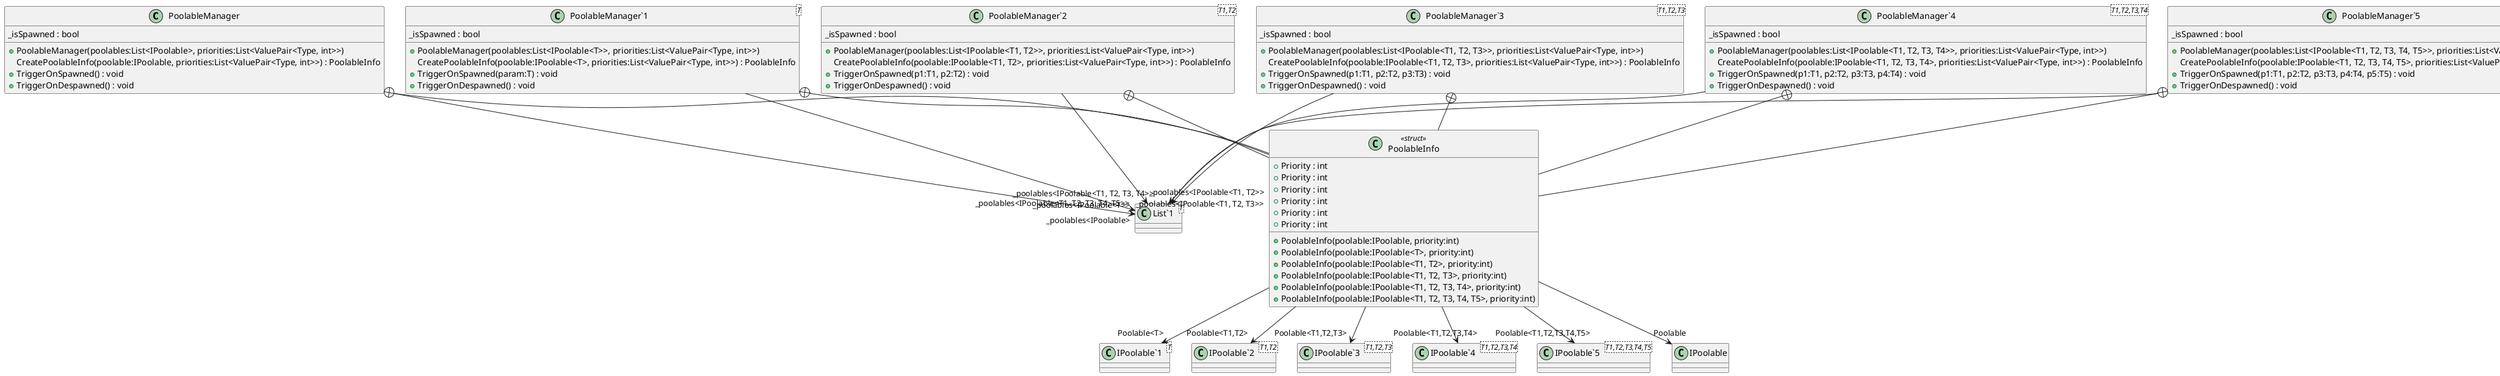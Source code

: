 @startuml
class PoolableManager {
    _isSpawned : bool
    + PoolableManager(poolables:List<IPoolable>, priorities:List<ValuePair<Type, int>>)
    CreatePoolableInfo(poolable:IPoolable, priorities:List<ValuePair<Type, int>>) : PoolableInfo
    + TriggerOnSpawned() : void
    + TriggerOnDespawned() : void
}
class "PoolableManager`1"<T> {
    _isSpawned : bool
    + PoolableManager(poolables:List<IPoolable<T>>, priorities:List<ValuePair<Type, int>>)
    CreatePoolableInfo(poolable:IPoolable<T>, priorities:List<ValuePair<Type, int>>) : PoolableInfo
    + TriggerOnSpawned(param:T) : void
    + TriggerOnDespawned() : void
}
class "PoolableManager`2"<T1,T2> {
    _isSpawned : bool
    + PoolableManager(poolables:List<IPoolable<T1, T2>>, priorities:List<ValuePair<Type, int>>)
    CreatePoolableInfo(poolable:IPoolable<T1, T2>, priorities:List<ValuePair<Type, int>>) : PoolableInfo
    + TriggerOnSpawned(p1:T1, p2:T2) : void
    + TriggerOnDespawned() : void
}
class "PoolableManager`3"<T1,T2,T3> {
    _isSpawned : bool
    + PoolableManager(poolables:List<IPoolable<T1, T2, T3>>, priorities:List<ValuePair<Type, int>>)
    CreatePoolableInfo(poolable:IPoolable<T1, T2, T3>, priorities:List<ValuePair<Type, int>>) : PoolableInfo
    + TriggerOnSpawned(p1:T1, p2:T2, p3:T3) : void
    + TriggerOnDespawned() : void
}
class "PoolableManager`4"<T1,T2,T3,T4> {
    _isSpawned : bool
    + PoolableManager(poolables:List<IPoolable<T1, T2, T3, T4>>, priorities:List<ValuePair<Type, int>>)
    CreatePoolableInfo(poolable:IPoolable<T1, T2, T3, T4>, priorities:List<ValuePair<Type, int>>) : PoolableInfo
    + TriggerOnSpawned(p1:T1, p2:T2, p3:T3, p4:T4) : void
    + TriggerOnDespawned() : void
}
class "PoolableManager`5"<T1,T2,T3,T4,T5> {
    _isSpawned : bool
    + PoolableManager(poolables:List<IPoolable<T1, T2, T3, T4, T5>>, priorities:List<ValuePair<Type, int>>)
    CreatePoolableInfo(poolable:IPoolable<T1, T2, T3, T4, T5>, priorities:List<ValuePair<Type, int>>) : PoolableInfo
    + TriggerOnSpawned(p1:T1, p2:T2, p3:T3, p4:T4, p5:T5) : void
    + TriggerOnDespawned() : void
}
class "List`1"<T> {
}
class PoolableInfo <<struct>> {
    + Priority : int
    + PoolableInfo(poolable:IPoolable, priority:int)
}
class PoolableInfo <<struct>> {
    + Priority : int
    + PoolableInfo(poolable:IPoolable<T>, priority:int)
}
class PoolableInfo <<struct>> {
    + Priority : int
    + PoolableInfo(poolable:IPoolable<T1, T2>, priority:int)
}
class PoolableInfo <<struct>> {
    + Priority : int
    + PoolableInfo(poolable:IPoolable<T1, T2, T3>, priority:int)
}
class PoolableInfo <<struct>> {
    + Priority : int
    + PoolableInfo(poolable:IPoolable<T1, T2, T3, T4>, priority:int)
}
class PoolableInfo <<struct>> {
    + Priority : int
    + PoolableInfo(poolable:IPoolable<T1, T2, T3, T4, T5>, priority:int)
}
class "IPoolable`1"<T> {
}
class "IPoolable`2"<T1,T2> {
}
class "IPoolable`3"<T1,T2,T3> {
}
class "IPoolable`4"<T1,T2,T3,T4> {
}
class "IPoolable`5"<T1,T2,T3,T4,T5> {
}
PoolableManager --> "_poolables<IPoolable>" "List`1"
"PoolableManager`1" --> "_poolables<IPoolable<T>>" "List`1"
"PoolableManager`2" --> "_poolables<IPoolable<T1, T2>>" "List`1"
"PoolableManager`3" --> "_poolables<IPoolable<T1, T2, T3>>" "List`1"
"PoolableManager`4" --> "_poolables<IPoolable<T1, T2, T3, T4>>" "List`1"
"PoolableManager`5" --> "_poolables<IPoolable<T1, T2, T3, T4, T5>>" "List`1"
PoolableManager +-- PoolableInfo
PoolableInfo --> "Poolable" IPoolable
"PoolableManager`1" +-- PoolableInfo
PoolableInfo --> "Poolable<T>" "IPoolable`1"
"PoolableManager`2" +-- PoolableInfo
PoolableInfo --> "Poolable<T1,T2>" "IPoolable`2"
"PoolableManager`3" +-- PoolableInfo
PoolableInfo --> "Poolable<T1,T2,T3>" "IPoolable`3"
"PoolableManager`4" +-- PoolableInfo
PoolableInfo --> "Poolable<T1,T2,T3,T4>" "IPoolable`4"
"PoolableManager`5" +-- PoolableInfo
PoolableInfo --> "Poolable<T1,T2,T3,T4,T5>" "IPoolable`5"
@enduml

